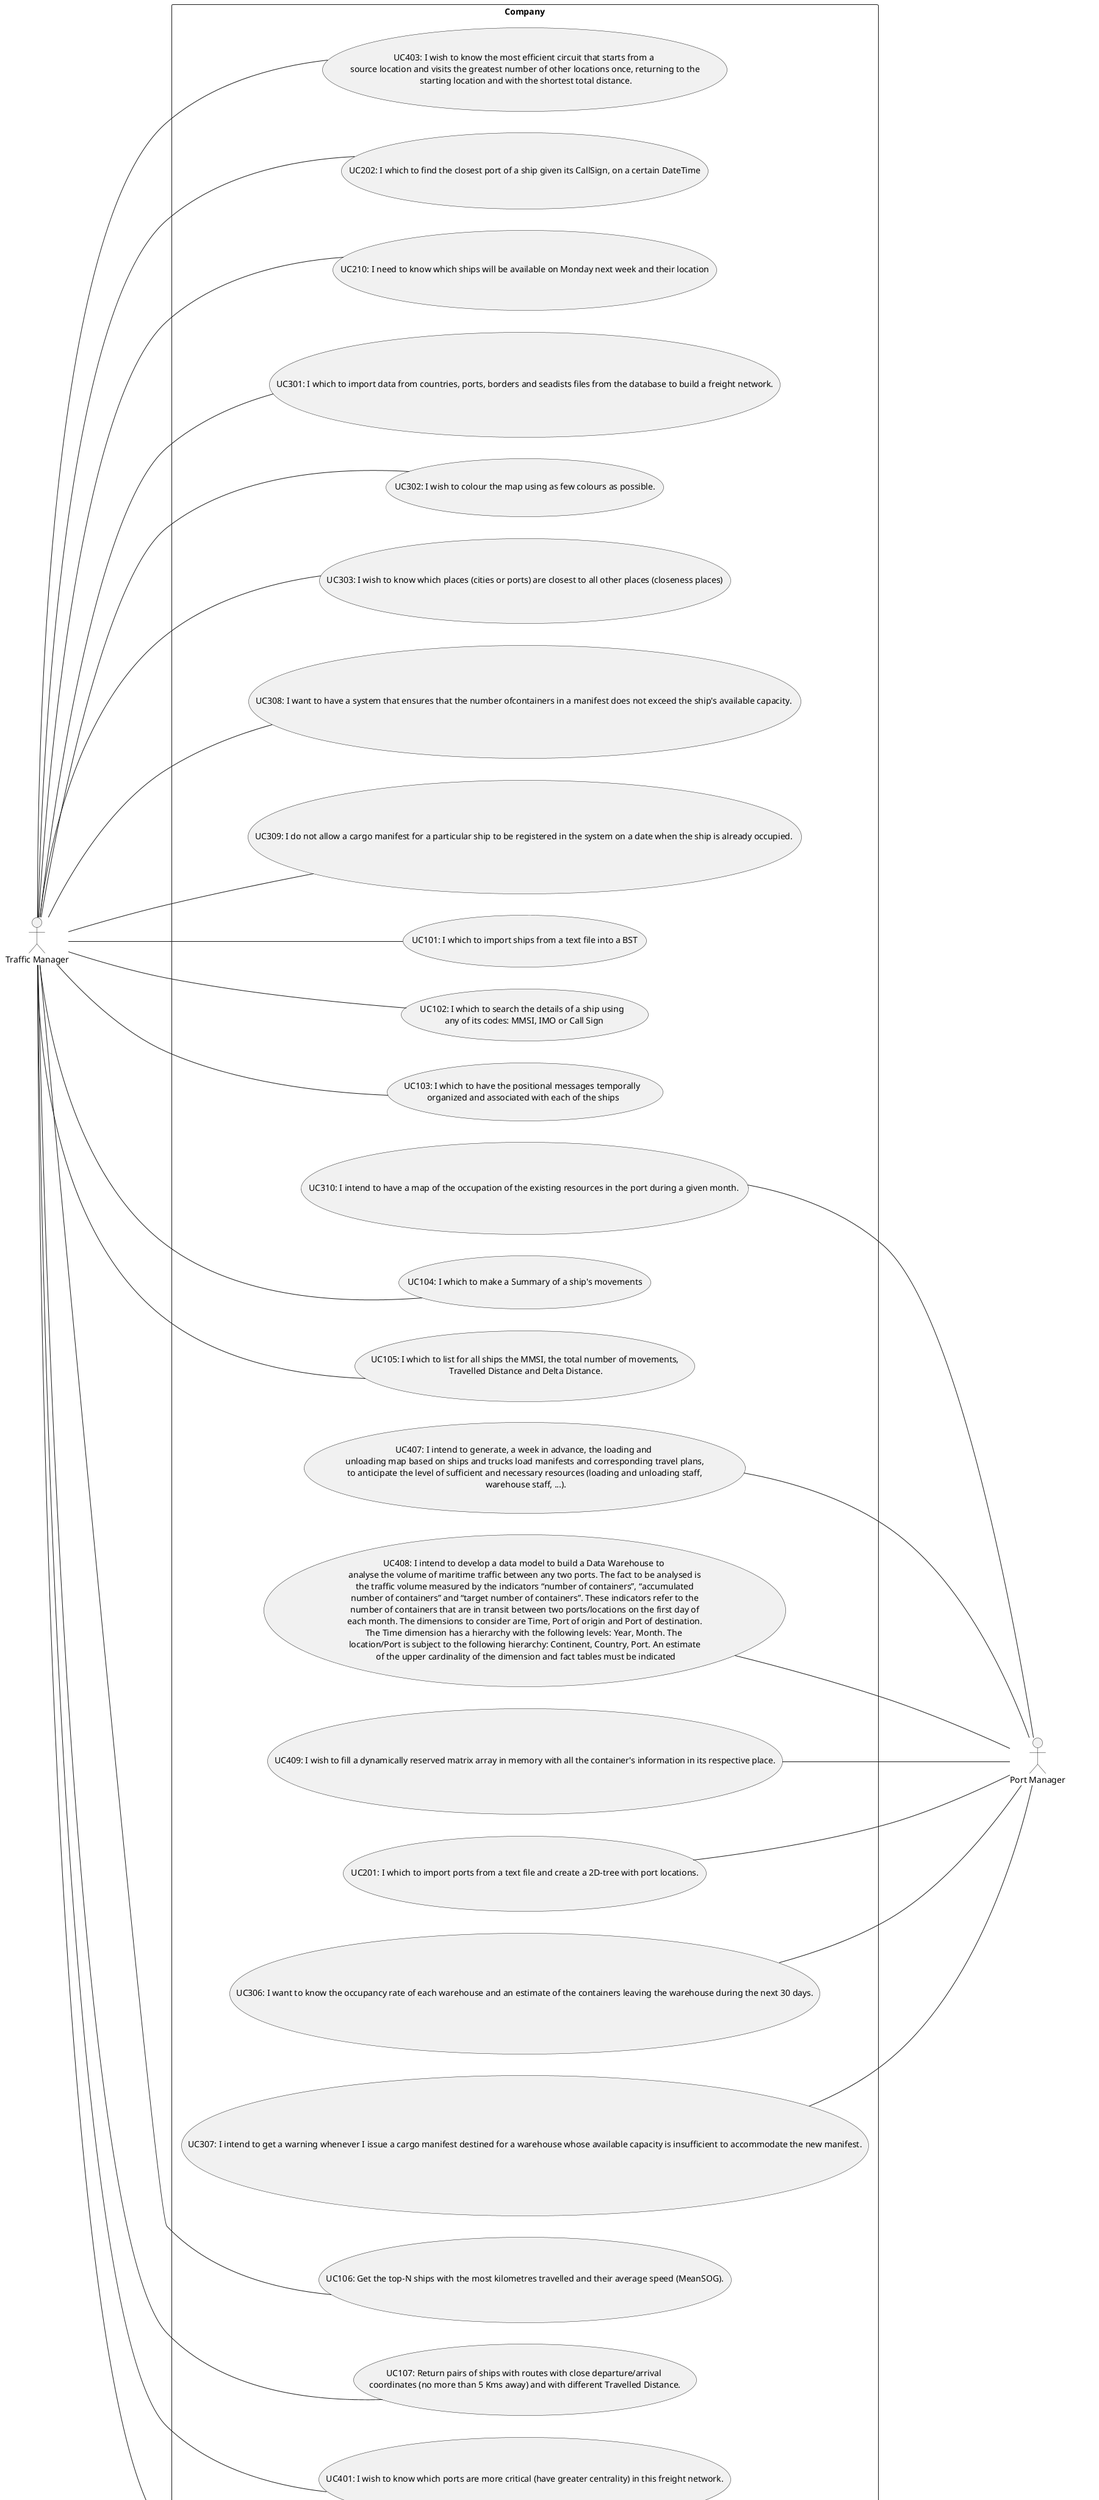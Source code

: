 @startuml
'https://plantuml.com/use-case-diagram
left to right direction
actor "Traffic Manager" as TM
actor "Port Manager" as PM
actor "Project Manager" as M
actor "Client" as C
actor "Ship Captain" as SC
actor "Port Staff" as PS
actor "Ship Chief Electrical Engineer" as SCEE
actor "Fleet Manager" as FM
actor "ship's master" as SM

rectangle Company{

usecase "UC101: I which to import ships from a text file into a BST" as UC101
usecase "UC102: I which to search the details of a ship using \n any of its codes: MMSI, IMO or Call Sign" as UC102
usecase "UC103: I which to have the positional messages temporally \n organized and associated with each of the ships " as UC103
usecase "UC104: I which to make a Summary of a ship's movements" as UC104
usecase "UC105: I which to list for all ships the MMSI, the total number of movements,\n Travelled Distance and Delta Distance." as UC105
usecase "UC106: Get the top-N ships with the most kilometres travelled and their average speed (MeanSOG)." as UC106
usecase "UC107: Return pairs of ships with routes with close departure/arrival \ncoordinates (no more than 5 Kms away) and with different Travelled Distance." as UC107
usecase "UC108: I want the team to develop the data model required to support\n all the functionality and to fulfill the purpose of the system to develop.\n This data model is to be designed following a systematic data modeling methodology. " as UC108
usecase "UC109: I want the team to draft an SQL script to test whether the database \n verifies all the data integrity restrictions that are required to fulfil \n the purpose of the system and the business constraints of the UoD" as UC109
usecase "UC110: I want the team to define the naming conventions to \n apply when defining identifiers or writing SQL or PL/SQL code.\n The naming conventions may evolve as new database and programming objects are known.\n The naming conventions guide should be organized in a way to facilitate its maintenance" as UC110
usecase "UC111: I want the team to create a SQL script to load the database\n with a minimum set of data sufficient to carry out data integrity verification \n and functional testing. This script shall produce a bootstrap report \n providing the number of tuples/rows in each relation/table" as UC111

usecase "UC201: I which to import ports from a text file and create a 2D-tree with port locations." as UC201
usecase "UC202: I which to find the closest port of a ship given its CallSign, on a certain DateTime" as UC202
usecase "UC203: I want the team to review the relational data model in view \nof the new user stories so it can support all the requirements to \nfulfil the purpose of the system being developed. " as UC203
usecase "UC204: I want to know the current situation of a specific container being used to transport my goods." as UC204
usecase "UC205: I want the list of containers to be offloaded in the next port, \nincluding container identifier, type, position, and load." as UC205
usecase "UC206: I want the list of containers to be loaded in the next port, \nincluding container identifier, type, and load." as UC206
usecase "UC207: I want to know how many cargo manifests I have transported during a \ngiven year and the average number of containers per manifest." as UC207
usecase "UC208: I want to know the occupancy rate (percentage) of a given ship \nfor a given cargo manifest. Occupancy rate is the ratio between total number of containers \nin the ship coming from a given manifest and the total capacity of the ship, i.e., the \nmaximum number of containers the ship can load." as UC208
usecase "UC209: I want to know the occupancy rate of a given ship at a given moment." as UC209
usecase "UC210: I need to know which ships will be available on Monday next week and their location" as UC210

usecase "UC301: I which to import data from countries, ports, borders and seadists files from the database to build a freight network." as UC301
usecase "UC302: I wish to colour the map using as few colours as possible." as UC302
usecase "UC303: I wish to know which places (cities or ports) are closest to all other places (closeness places)" as UC303
usecase "UC304: I want to have access to audit trails for a given container of a given cargo manifest,\n that is, I want to have access to a list of all operations performed on a given container\n of a given manifest, in chronological order.\nFor each operation I want to know: the user/login that performed it, \n the date and time the operation was performed, \nthe type of operation (INSERT, UPDATE, DELETE), \nthe container identifier and \nthe cargo manifest identifier. " as UC304
usecase "UC305: I want to know the route of a specific container I am leasing." as UC305
usecase "UC306: I want to know the occupancy rate of each warehouse and an estimate of the containers leaving the warehouse during the next 30 days." as UC306
usecase "UC307: I intend to get a warning whenever I issue a cargo manifest destined for a warehouse whose available capacity is insufficient to accommodate the new manifest." as UC307
usecase "UC308: I want to have a system that ensures that the number ofcontainers in a manifest does not exceed the ship's available capacity. " as UC308
usecase "UC309: I do not allow a cargo manifest for a particular ship to be registered in the system on a date when the ship is already occupied. " as UC309
usecase "UC310: I intend to have a map of the occupation of the existing resources in the port during a given month. " as UC310

usecase "UC311: I want to provide a database access account, \nwith login “crew” and password “bd7wd5aF”, which gives access exclusively to the \ninformation of the containers that are loaded on my ship. \nThe information about each container to be made available is: identifier, \ntype, position and load." as UC311
usecase "UC312: I want to know the current situation of a specific container being used to transport my goods" as UC312
usecase "UC313: I wish to fill a statically reserved matrix in memory with each container's ID in its respective place" as UC313
usecase "UC314: I wish to know the total number of free/occupied slots in the transport vehicle." as UC314
usecase "UC315: Given a position in the transport vehicle, I wish to know if a ontainer is there or not." as UC315
usecase "UC316: I wish to know the total number of occupied slots" as UC316
usecase "UC317: I want to know what set of materials to use in a container, to operate at temperatures of 7°C." as UC317
usecase "UC318: I want to know what set of materials to use in a container, to operate at temperatures of -5 °C." as UC318
usecase "UC319: I want to know the thermal resistance, for each operating temperature, \nof each container that must contain at \nleast three different materials in its walls. One for the outer wall, one for the intermediate material, and one for the inner wall. " as UC319
usecase "UC320:  I intend to present in a summary document, the choice of materials considered for the two types of containers considered, and their thermal resistances." as UC320

usecase "UC401: I wish to know which ports are more critical (have greater centrality) in this freight network." as UC401
usecase "UC402: I wish to know the shortest path between two locals (city and/or port)." as UC402
usecase "UC403: I wish to know the most efficient circuit that starts from a \n source location and visits the greatest number of other locations once, returning to the \n starting location and with the shortest total distance." as UC403
usecase "UC404: I want to know the number of days each ship has been idle since the beginning of the current year." as UC404
usecase "UC405: I want to know the average occupancy rate per manifest of a given ship during a given period." as UC405
usecase "UC406: I want to know which ship voyages – place and date of origin \n and destination – had an occupancy rate below a certain threshold; by default, consider an \n occupancy rate threshold of 66%. Only the trips already concluded are to be considered." as UC406
usecase "UC407: I intend to generate, a week in advance, the loading and \n unloading map based on ships and trucks load manifests and corresponding travel plans, \n to anticipate the level of sufficient and necessary resources (loading and unloading staff, \n warehouse staff, ...)." as UC407
usecase "UC408: I intend to develop a data model to build a Data Warehouse to \n analyse the volume of maritime traffic between any two ports. The fact to be analysed is \n the traffic volume measured by the indicators “number of containers”, “accumulated \n number of containers” and “target number of containers”. These indicators refer to the \n number of containers that are in transit between two ports/locations on the first day of \n each month. The dimensions to consider are Time, Port of origin and Port of destination. \nThe Time dimension has a hierarchy with the following levels: Year, Month. The \n location/Port is subject to the following hierarchy: Continent, Country, Port. An estimate \n of the upper cardinality of the dimension and fact tables must be indicated" as UC408
usecase "UC409: I wish to fill a dynamically reserved matrix array in memory with all the container's information in its respective place." as UC409
usecase "UC410: I want to know the amount of needed energy to keep the container at its required temperature, given the position of a container" as UC410
usecase "UC411: I want to receive an alert when the current energy generation units are not enough to provide energy to all refrigerated containers at once." as UC411
usecase "UC412: We intend to know how much energy to supply, for each container, in a determined trip, with an exterior temperature of 20 ºC, and a travel time of 2h30. " as UC412
usecase "UC413: The objective is to know the total energy to be supplied to the set of containers in a certain established trip, assuming that all the \n containers have the same behaviour." as UC413
usecase "UC414: You want to know how much energy to supply \n to the container cargo, in a voyage (or route), depending on the position of the containers \n on the ship. Admitting that the interior containers, or the sides not exposed directly to the \n"sun", maintain the initial temperature, or of departure. However, the exposed sides may \npresent temperature variations during the trip." as UC414
usecase "UC415: I need to know how many auxiliary power equipment are needed for the voyage, knowing that each one supplies a maximum of 75 KW." as UC415
usecase "UC416: I intend to submit a summary document, with the following items" as UC416
usecase "UC417: I want the technical team to search for at least three types of \n ship/vessels that are better suited to the task (e.g., depending on the type of cargo), in \n which the “control” bridge can assume three positions, one in the bow, one in the stern, \n and finally in the midship" as UC417
usecase "UC418: I want the determine the unladen center of mass for each \n vessel (if different) according to its characteristics. For calculation purposes, consider \nknown geometric figures." as UC418
usecase "UC419: I want to know where to position, for example, one hundred \n (100) containers on the vessel, such that the center of mass remains at xx and yy, \n determined in the previous point. " as UC419
usecase "UC420: I want to know for a specific vessel, how much did the \n vessel sink, assuming that each container has half a ton of mass. " as UC420
}

TM-----UC101
TM----UC102
TM----UC103
TM----UC104
TM----UC105
TM----UC106
TM----UC107
M----UC108
M----UC109
M----UC110
M----UC111

UC201 ---- PM
UC202 ---- TM
UC203 ---- M
UC204 ---- C
UC205 ---- SC
UC206 ---- SC
UC207 ---- SC
UC208 ---- SC
UC209 ---- SC
UC210 ---- TM


UC301 ---- TM
UC302 ---- TM
UC303 ---- TM
UC304 ---- SC
UC305 ---- C
UC306 ---- PM
UC307 ---- PM
UC308 ---- TM
UC309 ---- TM
UC310 ---- PM
UC311 ---- SC
UC312 ---- C
UC313 ---- PS
UC314 ---- PS
UC315 ---- PS
UC316 ---- PS
UC317 ---- SCEE
UC318 ---- SCEE
UC319 ---- SCEE
UC320 ---- SCEE

TM-----UC401
TM----UC402
TM----UC403
FM----UC404
FM----UC405
FM----UC406
PM----UC407
PM----UC408
PM----UC409
UC410 ---- SCEE
UC411 ---- SCEE
UC412 ---- SCEE
UC413 ---- SCEE
UC414 ---- SCEE
UC415 ---- SC
UC416 ---- SM
UC417 ---- SC
UC418 ---- SC
UC419 ---- SC
UC420 ---- SC


@enduml